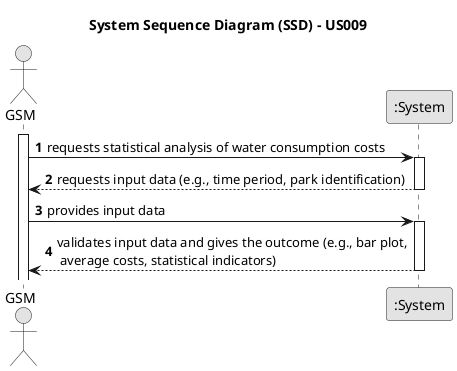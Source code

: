 @startuml
skinparam monochrome true
skinparam packageStyle rectangle
skinparam shadowing false

title System Sequence Diagram (SSD) - US009

autonumber

actor "GSM" as GSM
participant ":System" as System

activate GSM

    GSM -> System : requests statistical analysis of water consumption costs
    activate System

        System --> GSM : requests input data (e.g., time period, park identification)
    deactivate System

    GSM -> System : provides input data
    activate System

        System --> GSM : validates input data and gives the outcome (e.g., bar plot,\n average costs, statistical indicators)
    deactivate System

@enduml